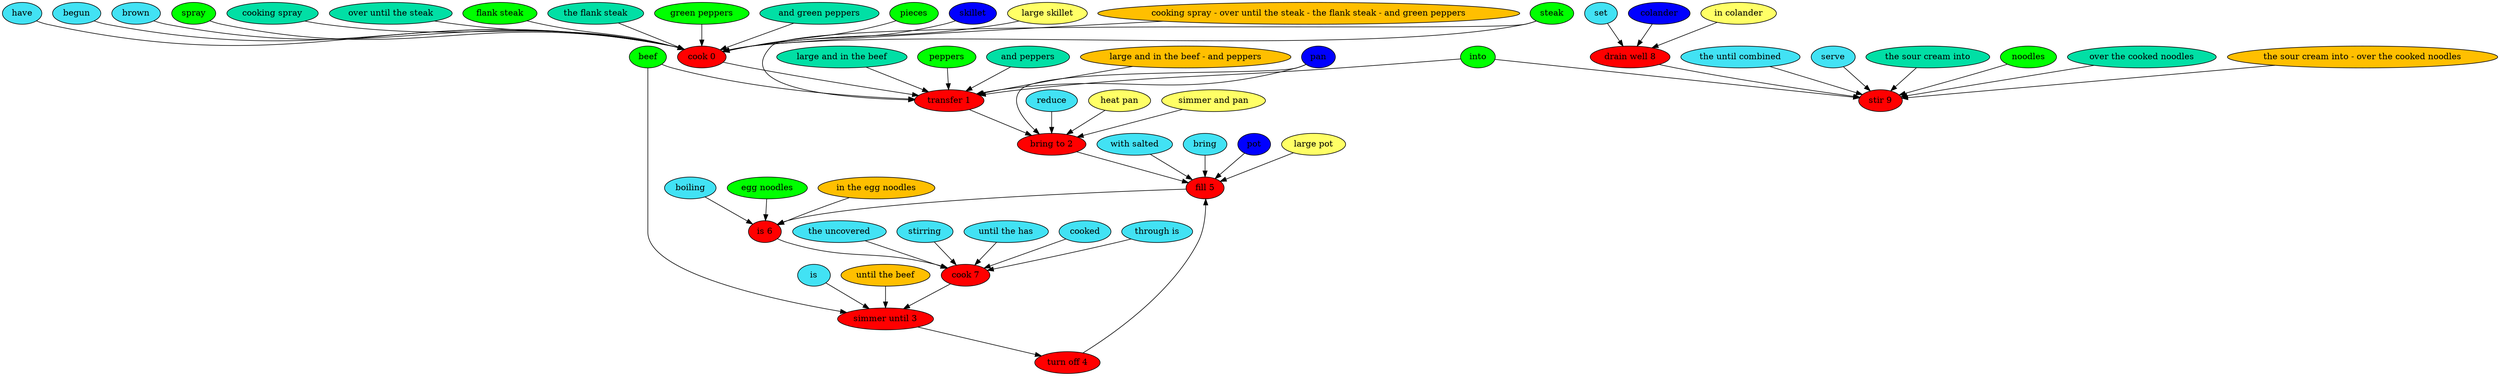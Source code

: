 digraph G {
"cook 0" [style=filled, fillcolor=red];
have [style=filled, fillcolor="#42e2f4"];
have -> "cook 0";
begun [style=filled, fillcolor="#42e2f4"];
begun -> "cook 0";
brown [style=filled, fillcolor="#42e2f4"];
brown -> "cook 0";
spray [style=filled, fillcolor=green];
spray -> "cook 0";
"cooking spray" [style=filled, fillcolor="#01DFA5"];
"cooking spray" -> "cook 0";
steak [style=filled, fillcolor=green];
steak -> "cook 0";
"over until the steak" [style=filled, fillcolor="#01DFA5"];
"over until the steak" -> "cook 0";
"flank steak" [style=filled, fillcolor=green];
"flank steak" -> "cook 0";
"the flank steak" [style=filled, fillcolor="#01DFA5"];
"the flank steak" -> "cook 0";
"green peppers" [style=filled, fillcolor=green];
"green peppers" -> "cook 0";
"and green peppers" [style=filled, fillcolor="#01DFA5"];
"and green peppers" -> "cook 0";
pieces [style=filled, fillcolor=green];
pieces -> "cook 0";
skillet [style=filled, fillcolor="#0000ff"];
skillet -> "cook 0";
"large skillet" [style=filled, fillcolor="#ffff66"];
"large skillet" -> "cook 0";
"cooking spray - over until the steak - the flank steak - and green peppers" [style=filled, fillcolor="#FFBF00"];
"cooking spray - over until the steak - the flank steak - and green peppers" -> "cook 0";
"transfer 1" [style=filled, fillcolor=red];
beef [style=filled, fillcolor=green];
beef -> "transfer 1";
"large and in the beef" [style=filled, fillcolor="#01DFA5"];
"large and in the beef" -> "transfer 1";
steak [style=filled, fillcolor=green];
steak -> "transfer 1";
peppers [style=filled, fillcolor=green];
peppers -> "transfer 1";
"and peppers" [style=filled, fillcolor="#01DFA5"];
"and peppers" -> "transfer 1";
into [style=filled, fillcolor=green];
into -> "transfer 1";
pan [style=filled, fillcolor="#0000ff"];
pan -> "transfer 1";
"large and in the beef - and peppers" [style=filled, fillcolor="#FFBF00"];
"large and in the beef - and peppers" -> "transfer 1";
"bring to 2" [style=filled, fillcolor=red];
reduce [style=filled, fillcolor="#42e2f4"];
reduce -> "bring to 2";
pan [style=filled, fillcolor="#0000ff"];
pan -> "bring to 2";
"heat pan" [style=filled, fillcolor="#ffff66"];
"heat pan" -> "bring to 2";
"simmer and pan" [style=filled, fillcolor="#ffff66"];
"simmer and pan" -> "bring to 2";
"simmer until 3" [style=filled, fillcolor=red];
is [style=filled, fillcolor="#42e2f4"];
is -> "simmer until 3";
beef [style=filled, fillcolor=green];
beef -> "simmer until 3";
"until the beef" [style=filled, fillcolor="#01DFA5"];
"until the beef" -> "simmer until 3";
"until the beef" [style=filled, fillcolor="#FFBF00"];
"turn off 4" [style=filled, fillcolor=red];
"fill 5" [style=filled, fillcolor=red];
"with salted" [style=filled, fillcolor="#42e2f4"];
"with salted" -> "fill 5";
bring [style=filled, fillcolor="#42e2f4"];
bring -> "fill 5";
pot [style=filled, fillcolor="#0000ff"];
pot -> "fill 5";
"large pot" [style=filled, fillcolor="#ffff66"];
"large pot" -> "fill 5";
"is 6" [style=filled, fillcolor=red];
boiling [style=filled, fillcolor="#42e2f4"];
boiling -> "is 6";
"egg noodles" [style=filled, fillcolor=green];
"egg noodles" -> "is 6";
"in the egg noodles" [style=filled, fillcolor="#01DFA5"];
"in the egg noodles" -> "is 6";
"in the egg noodles" [style=filled, fillcolor="#FFBF00"];
"cook 7" [style=filled, fillcolor=red];
"the uncovered" [style=filled, fillcolor="#42e2f4"];
"the uncovered" -> "cook 7";
stirring [style=filled, fillcolor="#42e2f4"];
stirring -> "cook 7";
"until the has" [style=filled, fillcolor="#42e2f4"];
"until the has" -> "cook 7";
cooked [style=filled, fillcolor="#42e2f4"];
cooked -> "cook 7";
"through is" [style=filled, fillcolor="#42e2f4"];
"through is" -> "cook 7";
"drain well 8" [style=filled, fillcolor=red];
set [style=filled, fillcolor="#42e2f4"];
set -> "drain well 8";
colander [style=filled, fillcolor="#0000ff"];
colander -> "drain well 8";
"in colander" [style=filled, fillcolor="#ffff66"];
"in colander" -> "drain well 8";
"stir 9" [style=filled, fillcolor=red];
"the until combined" [style=filled, fillcolor="#42e2f4"];
"the until combined" -> "stir 9";
serve [style=filled, fillcolor="#42e2f4"];
serve -> "stir 9";
into [style=filled, fillcolor=green];
into -> "stir 9";
"the sour cream into" [style=filled, fillcolor="#01DFA5"];
"the sour cream into" -> "stir 9";
noodles [style=filled, fillcolor=green];
noodles -> "stir 9";
"over the cooked noodles" [style=filled, fillcolor="#01DFA5"];
"over the cooked noodles" -> "stir 9";
"the sour cream into - over the cooked noodles" [style=filled, fillcolor="#FFBF00"];
"the sour cream into - over the cooked noodles" -> "stir 9";
"cook 0" -> "transfer 1";
"transfer 1" -> "bring to 2";
"bring to 2" -> "fill 5";
"simmer until 3" -> "turn off 4";
"turn off 4" -> "fill 5";
"fill 5" -> "is 6";
"is 6" -> "cook 7";
"cook 7" -> "simmer until 3";
"drain well 8" -> "stir 9";
}
